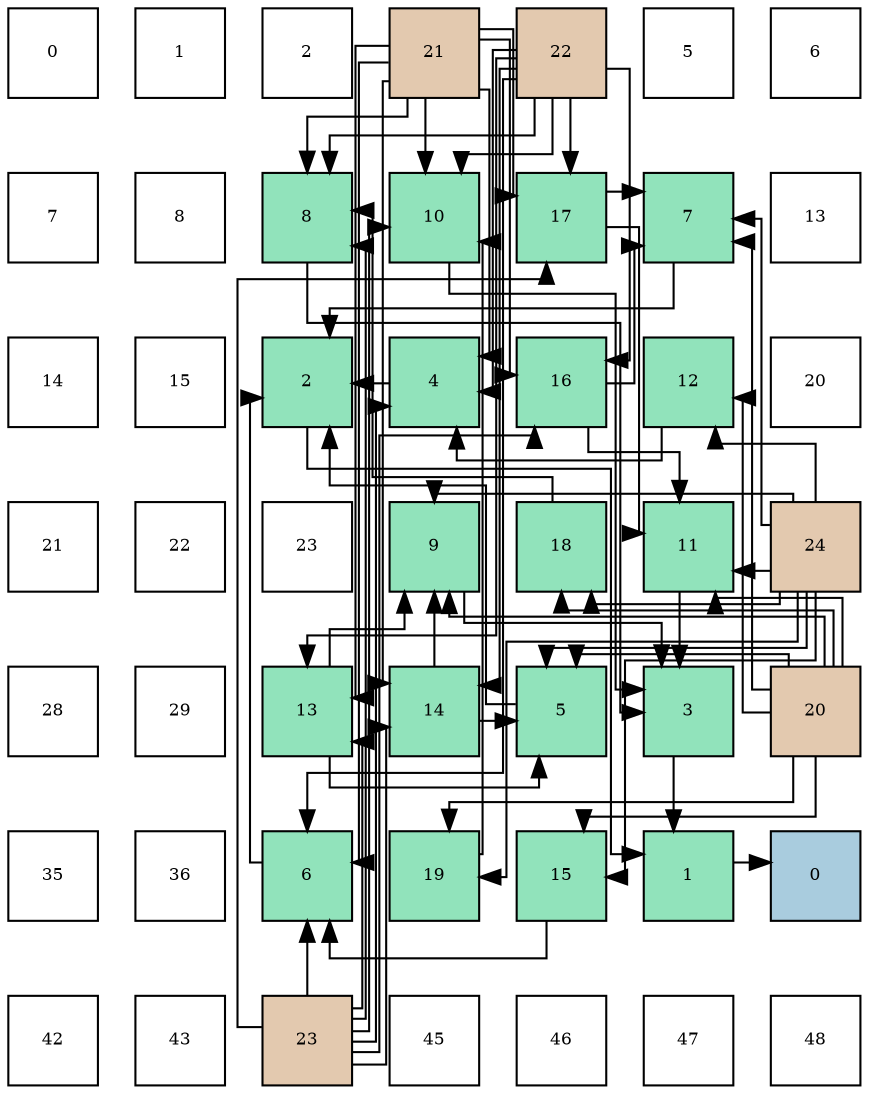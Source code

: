 digraph layout{
 rankdir=TB;
 splines=ortho;
 node [style=filled shape=square fixedsize=true width=0.6];
0[label="0", fontsize=8, fillcolor="#ffffff"];
1[label="1", fontsize=8, fillcolor="#ffffff"];
2[label="2", fontsize=8, fillcolor="#ffffff"];
3[label="21", fontsize=8, fillcolor="#e3c9af"];
4[label="22", fontsize=8, fillcolor="#e3c9af"];
5[label="5", fontsize=8, fillcolor="#ffffff"];
6[label="6", fontsize=8, fillcolor="#ffffff"];
7[label="7", fontsize=8, fillcolor="#ffffff"];
8[label="8", fontsize=8, fillcolor="#ffffff"];
9[label="8", fontsize=8, fillcolor="#91e3bb"];
10[label="10", fontsize=8, fillcolor="#91e3bb"];
11[label="17", fontsize=8, fillcolor="#91e3bb"];
12[label="7", fontsize=8, fillcolor="#91e3bb"];
13[label="13", fontsize=8, fillcolor="#ffffff"];
14[label="14", fontsize=8, fillcolor="#ffffff"];
15[label="15", fontsize=8, fillcolor="#ffffff"];
16[label="2", fontsize=8, fillcolor="#91e3bb"];
17[label="4", fontsize=8, fillcolor="#91e3bb"];
18[label="16", fontsize=8, fillcolor="#91e3bb"];
19[label="12", fontsize=8, fillcolor="#91e3bb"];
20[label="20", fontsize=8, fillcolor="#ffffff"];
21[label="21", fontsize=8, fillcolor="#ffffff"];
22[label="22", fontsize=8, fillcolor="#ffffff"];
23[label="23", fontsize=8, fillcolor="#ffffff"];
24[label="9", fontsize=8, fillcolor="#91e3bb"];
25[label="18", fontsize=8, fillcolor="#91e3bb"];
26[label="11", fontsize=8, fillcolor="#91e3bb"];
27[label="24", fontsize=8, fillcolor="#e3c9af"];
28[label="28", fontsize=8, fillcolor="#ffffff"];
29[label="29", fontsize=8, fillcolor="#ffffff"];
30[label="13", fontsize=8, fillcolor="#91e3bb"];
31[label="14", fontsize=8, fillcolor="#91e3bb"];
32[label="5", fontsize=8, fillcolor="#91e3bb"];
33[label="3", fontsize=8, fillcolor="#91e3bb"];
34[label="20", fontsize=8, fillcolor="#e3c9af"];
35[label="35", fontsize=8, fillcolor="#ffffff"];
36[label="36", fontsize=8, fillcolor="#ffffff"];
37[label="6", fontsize=8, fillcolor="#91e3bb"];
38[label="19", fontsize=8, fillcolor="#91e3bb"];
39[label="15", fontsize=8, fillcolor="#91e3bb"];
40[label="1", fontsize=8, fillcolor="#91e3bb"];
41[label="0", fontsize=8, fillcolor="#a9ccde"];
42[label="42", fontsize=8, fillcolor="#ffffff"];
43[label="43", fontsize=8, fillcolor="#ffffff"];
44[label="23", fontsize=8, fillcolor="#e3c9af"];
45[label="45", fontsize=8, fillcolor="#ffffff"];
46[label="46", fontsize=8, fillcolor="#ffffff"];
47[label="47", fontsize=8, fillcolor="#ffffff"];
48[label="48", fontsize=8, fillcolor="#ffffff"];
edge [constraint=false, style=vis];40 -> 41;
16 -> 40;
33 -> 40;
17 -> 16;
32 -> 16;
37 -> 16;
12 -> 16;
9 -> 33;
24 -> 33;
10 -> 33;
26 -> 33;
19 -> 17;
3 -> 17;
4 -> 17;
44 -> 17;
30 -> 32;
31 -> 32;
34 -> 32;
27 -> 32;
39 -> 37;
3 -> 37;
4 -> 37;
44 -> 37;
18 -> 12;
11 -> 12;
34 -> 12;
27 -> 12;
25 -> 9;
3 -> 9;
4 -> 9;
44 -> 9;
30 -> 24;
31 -> 24;
34 -> 24;
27 -> 24;
38 -> 10;
3 -> 10;
4 -> 10;
44 -> 10;
18 -> 26;
11 -> 26;
34 -> 26;
27 -> 26;
34 -> 19;
27 -> 19;
3 -> 30;
4 -> 30;
44 -> 30;
3 -> 31;
4 -> 31;
44 -> 31;
34 -> 39;
27 -> 39;
3 -> 18;
4 -> 18;
44 -> 18;
3 -> 11;
4 -> 11;
44 -> 11;
34 -> 25;
27 -> 25;
34 -> 38;
27 -> 38;
edge [constraint=true, style=invis];
0 -> 7 -> 14 -> 21 -> 28 -> 35 -> 42;
1 -> 8 -> 15 -> 22 -> 29 -> 36 -> 43;
2 -> 9 -> 16 -> 23 -> 30 -> 37 -> 44;
3 -> 10 -> 17 -> 24 -> 31 -> 38 -> 45;
4 -> 11 -> 18 -> 25 -> 32 -> 39 -> 46;
5 -> 12 -> 19 -> 26 -> 33 -> 40 -> 47;
6 -> 13 -> 20 -> 27 -> 34 -> 41 -> 48;
rank = same {0 -> 1 -> 2 -> 3 -> 4 -> 5 -> 6};
rank = same {7 -> 8 -> 9 -> 10 -> 11 -> 12 -> 13};
rank = same {14 -> 15 -> 16 -> 17 -> 18 -> 19 -> 20};
rank = same {21 -> 22 -> 23 -> 24 -> 25 -> 26 -> 27};
rank = same {28 -> 29 -> 30 -> 31 -> 32 -> 33 -> 34};
rank = same {35 -> 36 -> 37 -> 38 -> 39 -> 40 -> 41};
rank = same {42 -> 43 -> 44 -> 45 -> 46 -> 47 -> 48};
}